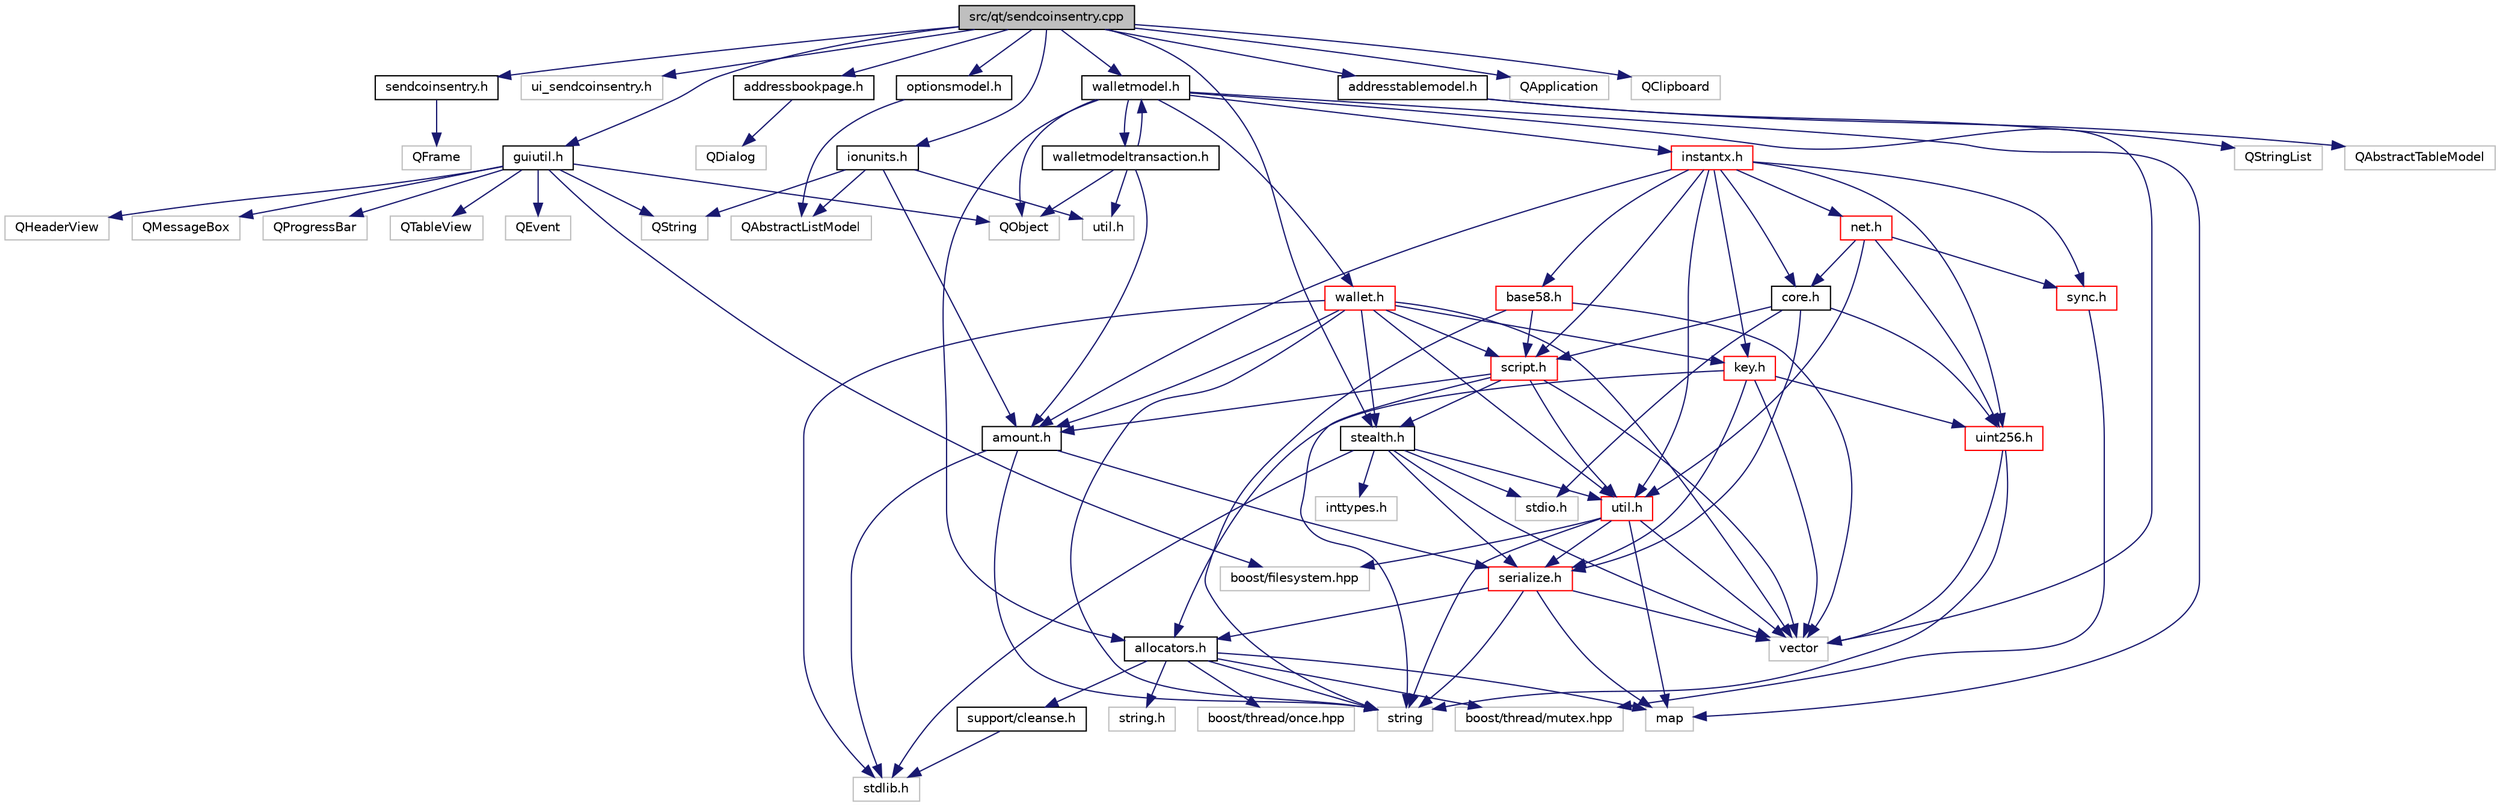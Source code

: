 digraph "src/qt/sendcoinsentry.cpp"
{
  edge [fontname="Helvetica",fontsize="10",labelfontname="Helvetica",labelfontsize="10"];
  node [fontname="Helvetica",fontsize="10",shape=record];
  Node0 [label="src/qt/sendcoinsentry.cpp",height=0.2,width=0.4,color="black", fillcolor="grey75", style="filled", fontcolor="black"];
  Node0 -> Node1 [color="midnightblue",fontsize="10",style="solid",fontname="Helvetica"];
  Node1 [label="sendcoinsentry.h",height=0.2,width=0.4,color="black", fillcolor="white", style="filled",URL="$sendcoinsentry_8h.html"];
  Node1 -> Node2 [color="midnightblue",fontsize="10",style="solid",fontname="Helvetica"];
  Node2 [label="QFrame",height=0.2,width=0.4,color="grey75", fillcolor="white", style="filled"];
  Node0 -> Node3 [color="midnightblue",fontsize="10",style="solid",fontname="Helvetica"];
  Node3 [label="ui_sendcoinsentry.h",height=0.2,width=0.4,color="grey75", fillcolor="white", style="filled"];
  Node0 -> Node4 [color="midnightblue",fontsize="10",style="solid",fontname="Helvetica"];
  Node4 [label="guiutil.h",height=0.2,width=0.4,color="black", fillcolor="white", style="filled",URL="$guiutil_8h.html"];
  Node4 -> Node5 [color="midnightblue",fontsize="10",style="solid",fontname="Helvetica"];
  Node5 [label="QEvent",height=0.2,width=0.4,color="grey75", fillcolor="white", style="filled"];
  Node4 -> Node6 [color="midnightblue",fontsize="10",style="solid",fontname="Helvetica"];
  Node6 [label="QHeaderView",height=0.2,width=0.4,color="grey75", fillcolor="white", style="filled"];
  Node4 -> Node7 [color="midnightblue",fontsize="10",style="solid",fontname="Helvetica"];
  Node7 [label="QMessageBox",height=0.2,width=0.4,color="grey75", fillcolor="white", style="filled"];
  Node4 -> Node8 [color="midnightblue",fontsize="10",style="solid",fontname="Helvetica"];
  Node8 [label="QObject",height=0.2,width=0.4,color="grey75", fillcolor="white", style="filled"];
  Node4 -> Node9 [color="midnightblue",fontsize="10",style="solid",fontname="Helvetica"];
  Node9 [label="QProgressBar",height=0.2,width=0.4,color="grey75", fillcolor="white", style="filled"];
  Node4 -> Node10 [color="midnightblue",fontsize="10",style="solid",fontname="Helvetica"];
  Node10 [label="QString",height=0.2,width=0.4,color="grey75", fillcolor="white", style="filled"];
  Node4 -> Node11 [color="midnightblue",fontsize="10",style="solid",fontname="Helvetica"];
  Node11 [label="QTableView",height=0.2,width=0.4,color="grey75", fillcolor="white", style="filled"];
  Node4 -> Node12 [color="midnightblue",fontsize="10",style="solid",fontname="Helvetica"];
  Node12 [label="boost/filesystem.hpp",height=0.2,width=0.4,color="grey75", fillcolor="white", style="filled"];
  Node0 -> Node13 [color="midnightblue",fontsize="10",style="solid",fontname="Helvetica"];
  Node13 [label="ionunits.h",height=0.2,width=0.4,color="black", fillcolor="white", style="filled",URL="$ionunits_8h.html"];
  Node13 -> Node14 [color="midnightblue",fontsize="10",style="solid",fontname="Helvetica"];
  Node14 [label="util.h",height=0.2,width=0.4,color="grey75", fillcolor="white", style="filled"];
  Node13 -> Node15 [color="midnightblue",fontsize="10",style="solid",fontname="Helvetica"];
  Node15 [label="amount.h",height=0.2,width=0.4,color="black", fillcolor="white", style="filled",URL="$amount_8h.html"];
  Node15 -> Node16 [color="midnightblue",fontsize="10",style="solid",fontname="Helvetica"];
  Node16 [label="serialize.h",height=0.2,width=0.4,color="red", fillcolor="white", style="filled",URL="$serialize_8h.html"];
  Node16 -> Node17 [color="midnightblue",fontsize="10",style="solid",fontname="Helvetica"];
  Node17 [label="string",height=0.2,width=0.4,color="grey75", fillcolor="white", style="filled"];
  Node16 -> Node18 [color="midnightblue",fontsize="10",style="solid",fontname="Helvetica"];
  Node18 [label="vector",height=0.2,width=0.4,color="grey75", fillcolor="white", style="filled"];
  Node16 -> Node19 [color="midnightblue",fontsize="10",style="solid",fontname="Helvetica"];
  Node19 [label="map",height=0.2,width=0.4,color="grey75", fillcolor="white", style="filled"];
  Node16 -> Node28 [color="midnightblue",fontsize="10",style="solid",fontname="Helvetica"];
  Node28 [label="allocators.h",height=0.2,width=0.4,color="black", fillcolor="white", style="filled",URL="$allocators_8h.html"];
  Node28 -> Node29 [color="midnightblue",fontsize="10",style="solid",fontname="Helvetica"];
  Node29 [label="support/cleanse.h",height=0.2,width=0.4,color="black", fillcolor="white", style="filled",URL="$cleanse_8h.html"];
  Node29 -> Node30 [color="midnightblue",fontsize="10",style="solid",fontname="Helvetica"];
  Node30 [label="stdlib.h",height=0.2,width=0.4,color="grey75", fillcolor="white", style="filled"];
  Node28 -> Node19 [color="midnightblue",fontsize="10",style="solid",fontname="Helvetica"];
  Node28 -> Node17 [color="midnightblue",fontsize="10",style="solid",fontname="Helvetica"];
  Node28 -> Node31 [color="midnightblue",fontsize="10",style="solid",fontname="Helvetica"];
  Node31 [label="string.h",height=0.2,width=0.4,color="grey75", fillcolor="white", style="filled"];
  Node28 -> Node32 [color="midnightblue",fontsize="10",style="solid",fontname="Helvetica"];
  Node32 [label="boost/thread/mutex.hpp",height=0.2,width=0.4,color="grey75", fillcolor="white", style="filled"];
  Node28 -> Node33 [color="midnightblue",fontsize="10",style="solid",fontname="Helvetica"];
  Node33 [label="boost/thread/once.hpp",height=0.2,width=0.4,color="grey75", fillcolor="white", style="filled"];
  Node15 -> Node30 [color="midnightblue",fontsize="10",style="solid",fontname="Helvetica"];
  Node15 -> Node17 [color="midnightblue",fontsize="10",style="solid",fontname="Helvetica"];
  Node13 -> Node10 [color="midnightblue",fontsize="10",style="solid",fontname="Helvetica"];
  Node13 -> Node36 [color="midnightblue",fontsize="10",style="solid",fontname="Helvetica"];
  Node36 [label="QAbstractListModel",height=0.2,width=0.4,color="grey75", fillcolor="white", style="filled"];
  Node0 -> Node37 [color="midnightblue",fontsize="10",style="solid",fontname="Helvetica"];
  Node37 [label="addressbookpage.h",height=0.2,width=0.4,color="black", fillcolor="white", style="filled",URL="$addressbookpage_8h.html"];
  Node37 -> Node38 [color="midnightblue",fontsize="10",style="solid",fontname="Helvetica"];
  Node38 [label="QDialog",height=0.2,width=0.4,color="grey75", fillcolor="white", style="filled"];
  Node0 -> Node39 [color="midnightblue",fontsize="10",style="solid",fontname="Helvetica"];
  Node39 [label="walletmodel.h",height=0.2,width=0.4,color="black", fillcolor="white", style="filled",URL="$walletmodel_8h.html"];
  Node39 -> Node40 [color="midnightblue",fontsize="10",style="solid",fontname="Helvetica"];
  Node40 [label="walletmodeltransaction.h",height=0.2,width=0.4,color="black", fillcolor="white", style="filled",URL="$walletmodeltransaction_8h.html"];
  Node40 -> Node39 [color="midnightblue",fontsize="10",style="solid",fontname="Helvetica"];
  Node40 -> Node14 [color="midnightblue",fontsize="10",style="solid",fontname="Helvetica"];
  Node40 -> Node15 [color="midnightblue",fontsize="10",style="solid",fontname="Helvetica"];
  Node40 -> Node8 [color="midnightblue",fontsize="10",style="solid",fontname="Helvetica"];
  Node39 -> Node28 [color="midnightblue",fontsize="10",style="solid",fontname="Helvetica"];
  Node39 -> Node41 [color="midnightblue",fontsize="10",style="solid",fontname="Helvetica"];
  Node41 [label="instantx.h",height=0.2,width=0.4,color="red", fillcolor="white", style="filled",URL="$instantx_8h.html"];
  Node41 -> Node42 [color="midnightblue",fontsize="10",style="solid",fontname="Helvetica"];
  Node42 [label="uint256.h",height=0.2,width=0.4,color="red", fillcolor="white", style="filled",URL="$uint256_8h.html"];
  Node42 -> Node17 [color="midnightblue",fontsize="10",style="solid",fontname="Helvetica"];
  Node42 -> Node18 [color="midnightblue",fontsize="10",style="solid",fontname="Helvetica"];
  Node41 -> Node45 [color="midnightblue",fontsize="10",style="solid",fontname="Helvetica"];
  Node45 [label="sync.h",height=0.2,width=0.4,color="red", fillcolor="white", style="filled",URL="$sync_8h.html"];
  Node45 -> Node32 [color="midnightblue",fontsize="10",style="solid",fontname="Helvetica"];
  Node41 -> Node50 [color="midnightblue",fontsize="10",style="solid",fontname="Helvetica"];
  Node50 [label="net.h",height=0.2,width=0.4,color="red", fillcolor="white", style="filled",URL="$net_8h.html"];
  Node50 -> Node65 [color="midnightblue",fontsize="10",style="solid",fontname="Helvetica"];
  Node65 [label="core.h",height=0.2,width=0.4,color="black", fillcolor="white", style="filled",URL="$core_8h.html"];
  Node65 -> Node42 [color="midnightblue",fontsize="10",style="solid",fontname="Helvetica"];
  Node65 -> Node16 [color="midnightblue",fontsize="10",style="solid",fontname="Helvetica"];
  Node65 -> Node66 [color="midnightblue",fontsize="10",style="solid",fontname="Helvetica"];
  Node66 [label="script.h",height=0.2,width=0.4,color="red", fillcolor="white", style="filled",URL="$script_8h.html"];
  Node66 -> Node17 [color="midnightblue",fontsize="10",style="solid",fontname="Helvetica"];
  Node66 -> Node18 [color="midnightblue",fontsize="10",style="solid",fontname="Helvetica"];
  Node66 -> Node78 [color="midnightblue",fontsize="10",style="solid",fontname="Helvetica"];
  Node78 [label="util.h",height=0.2,width=0.4,color="red", fillcolor="white", style="filled",URL="$util_8h.html"];
  Node78 -> Node16 [color="midnightblue",fontsize="10",style="solid",fontname="Helvetica"];
  Node78 -> Node19 [color="midnightblue",fontsize="10",style="solid",fontname="Helvetica"];
  Node78 -> Node18 [color="midnightblue",fontsize="10",style="solid",fontname="Helvetica"];
  Node78 -> Node17 [color="midnightblue",fontsize="10",style="solid",fontname="Helvetica"];
  Node78 -> Node12 [color="midnightblue",fontsize="10",style="solid",fontname="Helvetica"];
  Node66 -> Node15 [color="midnightblue",fontsize="10",style="solid",fontname="Helvetica"];
  Node66 -> Node96 [color="midnightblue",fontsize="10",style="solid",fontname="Helvetica"];
  Node96 [label="stealth.h",height=0.2,width=0.4,color="black", fillcolor="white", style="filled",URL="$stealth_8h.html"];
  Node96 -> Node30 [color="midnightblue",fontsize="10",style="solid",fontname="Helvetica"];
  Node96 -> Node97 [color="midnightblue",fontsize="10",style="solid",fontname="Helvetica"];
  Node97 [label="stdio.h",height=0.2,width=0.4,color="grey75", fillcolor="white", style="filled"];
  Node96 -> Node18 [color="midnightblue",fontsize="10",style="solid",fontname="Helvetica"];
  Node96 -> Node98 [color="midnightblue",fontsize="10",style="solid",fontname="Helvetica"];
  Node98 [label="inttypes.h",height=0.2,width=0.4,color="grey75", fillcolor="white", style="filled"];
  Node96 -> Node78 [color="midnightblue",fontsize="10",style="solid",fontname="Helvetica"];
  Node96 -> Node16 [color="midnightblue",fontsize="10",style="solid",fontname="Helvetica"];
  Node65 -> Node97 [color="midnightblue",fontsize="10",style="solid",fontname="Helvetica"];
  Node50 -> Node45 [color="midnightblue",fontsize="10",style="solid",fontname="Helvetica"];
  Node50 -> Node42 [color="midnightblue",fontsize="10",style="solid",fontname="Helvetica"];
  Node50 -> Node78 [color="midnightblue",fontsize="10",style="solid",fontname="Helvetica"];
  Node41 -> Node70 [color="midnightblue",fontsize="10",style="solid",fontname="Helvetica"];
  Node70 [label="key.h",height=0.2,width=0.4,color="red", fillcolor="white", style="filled",URL="$key_8h.html"];
  Node70 -> Node28 [color="midnightblue",fontsize="10",style="solid",fontname="Helvetica"];
  Node70 -> Node16 [color="midnightblue",fontsize="10",style="solid",fontname="Helvetica"];
  Node70 -> Node42 [color="midnightblue",fontsize="10",style="solid",fontname="Helvetica"];
  Node70 -> Node18 [color="midnightblue",fontsize="10",style="solid",fontname="Helvetica"];
  Node41 -> Node65 [color="midnightblue",fontsize="10",style="solid",fontname="Helvetica"];
  Node41 -> Node78 [color="midnightblue",fontsize="10",style="solid",fontname="Helvetica"];
  Node41 -> Node15 [color="midnightblue",fontsize="10",style="solid",fontname="Helvetica"];
  Node41 -> Node66 [color="midnightblue",fontsize="10",style="solid",fontname="Helvetica"];
  Node41 -> Node106 [color="midnightblue",fontsize="10",style="solid",fontname="Helvetica"];
  Node106 [label="base58.h",height=0.2,width=0.4,color="red", fillcolor="white", style="filled",URL="$base58_8h.html"];
  Node106 -> Node66 [color="midnightblue",fontsize="10",style="solid",fontname="Helvetica"];
  Node106 -> Node17 [color="midnightblue",fontsize="10",style="solid",fontname="Helvetica"];
  Node106 -> Node18 [color="midnightblue",fontsize="10",style="solid",fontname="Helvetica"];
  Node39 -> Node110 [color="midnightblue",fontsize="10",style="solid",fontname="Helvetica"];
  Node110 [label="wallet.h",height=0.2,width=0.4,color="red", fillcolor="white", style="filled",URL="$wallet_8h.html"];
  Node110 -> Node17 [color="midnightblue",fontsize="10",style="solid",fontname="Helvetica"];
  Node110 -> Node18 [color="midnightblue",fontsize="10",style="solid",fontname="Helvetica"];
  Node110 -> Node30 [color="midnightblue",fontsize="10",style="solid",fontname="Helvetica"];
  Node110 -> Node70 [color="midnightblue",fontsize="10",style="solid",fontname="Helvetica"];
  Node110 -> Node66 [color="midnightblue",fontsize="10",style="solid",fontname="Helvetica"];
  Node110 -> Node78 [color="midnightblue",fontsize="10",style="solid",fontname="Helvetica"];
  Node110 -> Node15 [color="midnightblue",fontsize="10",style="solid",fontname="Helvetica"];
  Node110 -> Node96 [color="midnightblue",fontsize="10",style="solid",fontname="Helvetica"];
  Node39 -> Node19 [color="midnightblue",fontsize="10",style="solid",fontname="Helvetica"];
  Node39 -> Node18 [color="midnightblue",fontsize="10",style="solid",fontname="Helvetica"];
  Node39 -> Node8 [color="midnightblue",fontsize="10",style="solid",fontname="Helvetica"];
  Node0 -> Node117 [color="midnightblue",fontsize="10",style="solid",fontname="Helvetica"];
  Node117 [label="optionsmodel.h",height=0.2,width=0.4,color="black", fillcolor="white", style="filled",URL="$optionsmodel_8h.html"];
  Node117 -> Node36 [color="midnightblue",fontsize="10",style="solid",fontname="Helvetica"];
  Node0 -> Node118 [color="midnightblue",fontsize="10",style="solid",fontname="Helvetica"];
  Node118 [label="addresstablemodel.h",height=0.2,width=0.4,color="black", fillcolor="white", style="filled",URL="$addresstablemodel_8h.html"];
  Node118 -> Node119 [color="midnightblue",fontsize="10",style="solid",fontname="Helvetica"];
  Node119 [label="QAbstractTableModel",height=0.2,width=0.4,color="grey75", fillcolor="white", style="filled"];
  Node118 -> Node120 [color="midnightblue",fontsize="10",style="solid",fontname="Helvetica"];
  Node120 [label="QStringList",height=0.2,width=0.4,color="grey75", fillcolor="white", style="filled"];
  Node0 -> Node96 [color="midnightblue",fontsize="10",style="solid",fontname="Helvetica"];
  Node0 -> Node121 [color="midnightblue",fontsize="10",style="solid",fontname="Helvetica"];
  Node121 [label="QApplication",height=0.2,width=0.4,color="grey75", fillcolor="white", style="filled"];
  Node0 -> Node122 [color="midnightblue",fontsize="10",style="solid",fontname="Helvetica"];
  Node122 [label="QClipboard",height=0.2,width=0.4,color="grey75", fillcolor="white", style="filled"];
}
